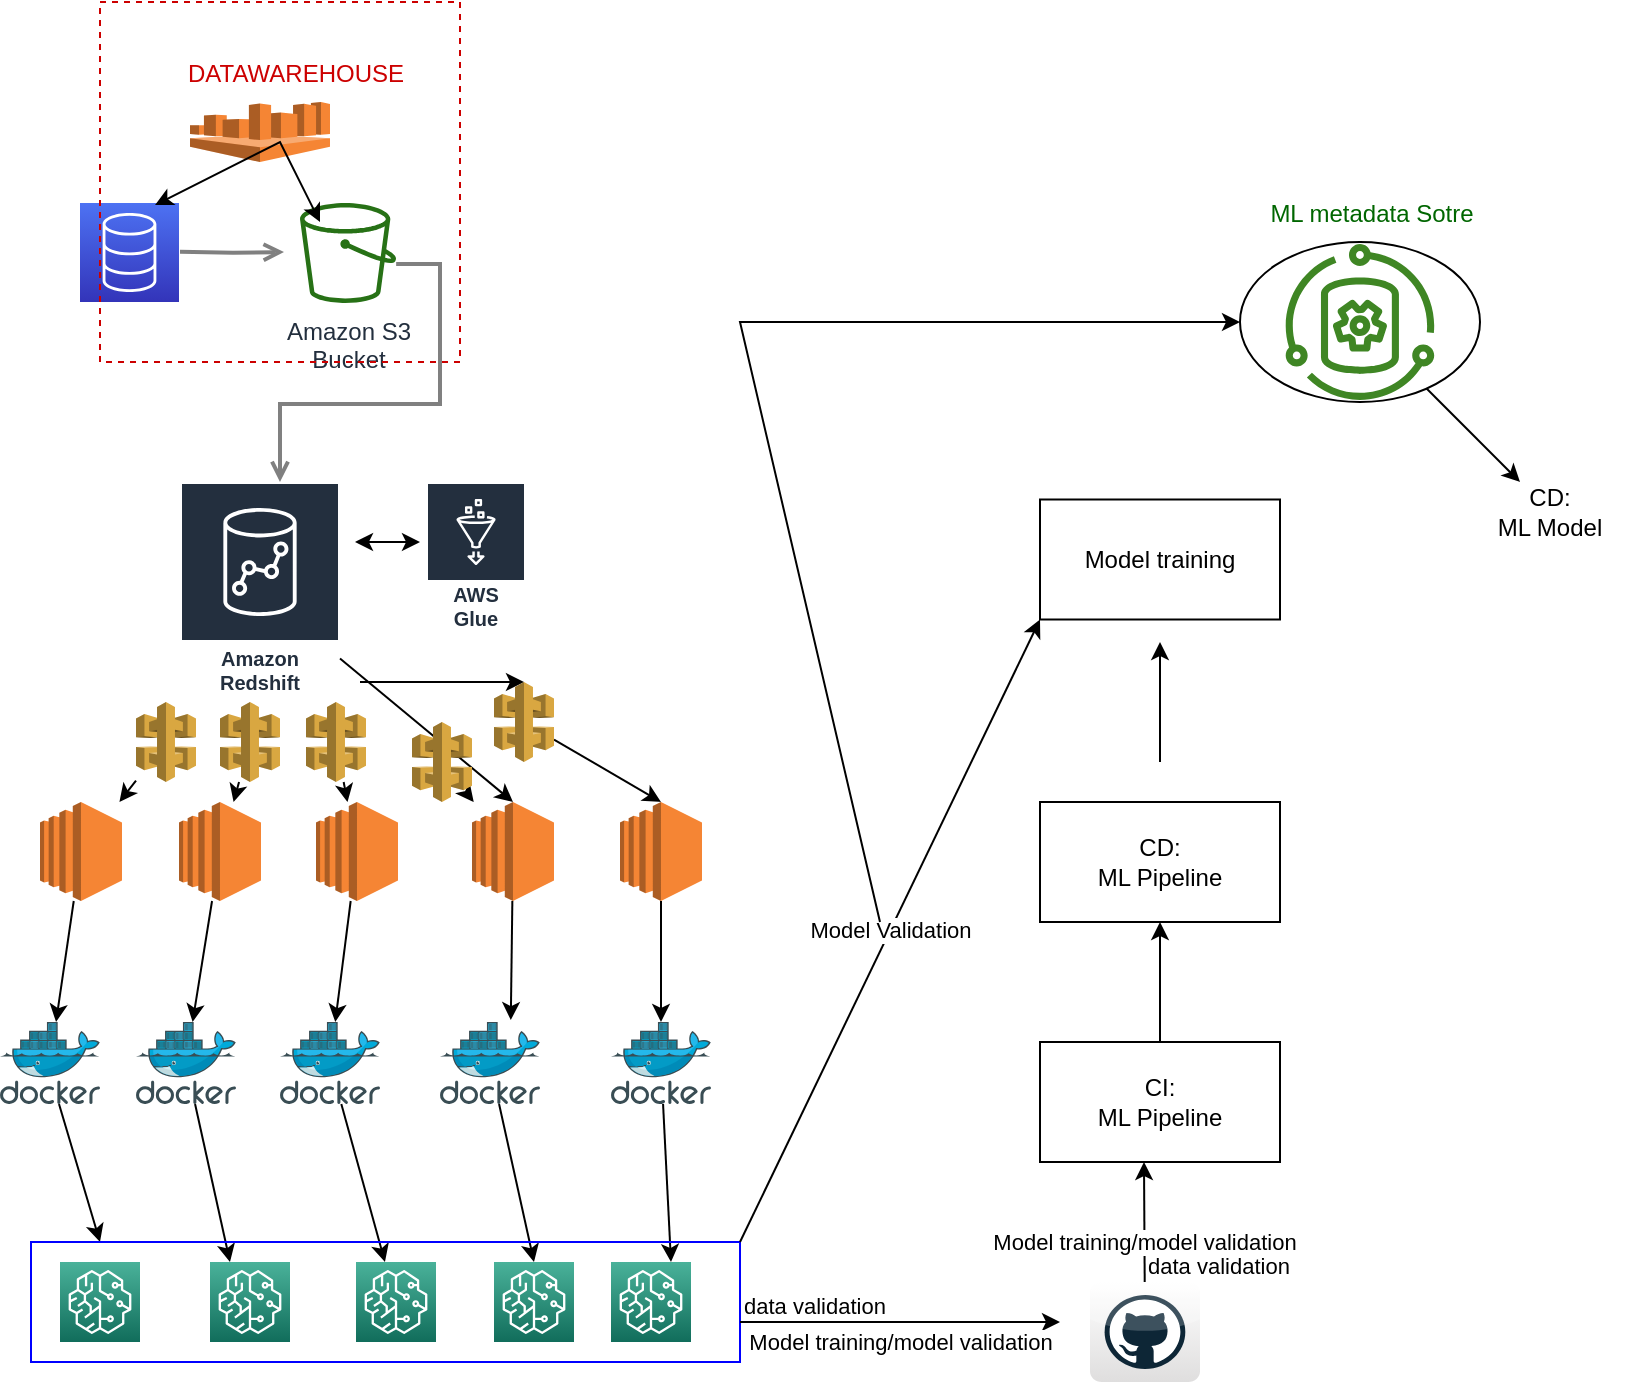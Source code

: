 <mxfile version="21.4.0" type="github">
  <diagram id="Ht1M8jgEwFfnCIfOTk4-" name="Page-1">
    <mxGraphModel dx="934" dy="2261" grid="1" gridSize="10" guides="1" tooltips="1" connect="1" arrows="1" fold="1" page="1" pageScale="1" pageWidth="1169" pageHeight="827" math="0" shadow="0">
      <root>
        <mxCell id="0" />
        <mxCell id="1" parent="0" />
        <mxCell id="rrqpF3fpNrmH_sACsyyU-1" value="" style="sketch=0;points=[[0,0,0],[0.25,0,0],[0.5,0,0],[0.75,0,0],[1,0,0],[0,1,0],[0.25,1,0],[0.5,1,0],[0.75,1,0],[1,1,0],[0,0.25,0],[0,0.5,0],[0,0.75,0],[1,0.25,0],[1,0.5,0],[1,0.75,0]];outlineConnect=0;fontColor=#232F3E;gradientColor=#4D72F3;gradientDirection=north;fillColor=#3334B9;strokeColor=#ffffff;dashed=0;verticalLabelPosition=bottom;verticalAlign=top;align=center;html=1;fontSize=12;fontStyle=0;aspect=fixed;shape=mxgraph.aws4.resourceIcon;resIcon=mxgraph.aws4.database;" vertex="1" parent="1">
          <mxGeometry x="80" y="-749.5" width="49.5" height="49.5" as="geometry" />
        </mxCell>
        <mxCell id="rrqpF3fpNrmH_sACsyyU-3" style="edgeStyle=orthogonalEdgeStyle;rounded=0;orthogonalLoop=1;jettySize=auto;html=1;startArrow=none;startFill=0;endArrow=open;endFill=0;strokeColor=#808080;strokeWidth=2;" edge="1" parent="1">
          <mxGeometry relative="1" as="geometry">
            <mxPoint x="130" y="-725.09" as="sourcePoint" />
            <mxPoint x="182" y="-725" as="targetPoint" />
          </mxGeometry>
        </mxCell>
        <mxCell id="UEzPUAAOIrF-is8g5C7q-177" value="Amazon S3&lt;br&gt;Bucket&lt;br&gt;" style="outlineConnect=0;fontColor=#232F3E;gradientColor=none;fillColor=#277116;strokeColor=none;dashed=0;verticalLabelPosition=bottom;verticalAlign=top;align=center;html=1;fontSize=12;fontStyle=0;aspect=fixed;pointerEvents=1;shape=mxgraph.aws4.bucket;labelBackgroundColor=#ffffff;" parent="1" vertex="1">
          <mxGeometry x="190" y="-749.5" width="48.08" height="50" as="geometry" />
        </mxCell>
        <mxCell id="rrqpF3fpNrmH_sACsyyU-12" value="" style="whiteSpace=wrap;html=1;aspect=fixed;dashed=1;fillColor=none;strokeColor=#CC0000;" vertex="1" parent="1">
          <mxGeometry x="90" y="-850" width="180" height="180" as="geometry" />
        </mxCell>
        <mxCell id="UEzPUAAOIrF-is8g5C7q-197" style="edgeStyle=orthogonalEdgeStyle;rounded=0;orthogonalLoop=1;jettySize=auto;html=1;startArrow=none;startFill=0;endArrow=open;endFill=0;strokeColor=#808080;strokeWidth=2;" parent="1" source="UEzPUAAOIrF-is8g5C7q-177" edge="1">
          <mxGeometry relative="1" as="geometry">
            <mxPoint x="280" y="-719.96" as="sourcePoint" />
            <mxPoint x="180" y="-610" as="targetPoint" />
            <Array as="points">
              <mxPoint x="260" y="-719" />
              <mxPoint x="260" y="-649" />
              <mxPoint x="180" y="-649" />
            </Array>
          </mxGeometry>
        </mxCell>
        <mxCell id="rrqpF3fpNrmH_sACsyyU-10" value="AWS Glue" style="sketch=0;outlineConnect=0;fontColor=#232F3E;gradientColor=none;strokeColor=#ffffff;fillColor=#232F3E;dashed=0;verticalLabelPosition=middle;verticalAlign=bottom;align=center;html=1;whiteSpace=wrap;fontSize=10;fontStyle=1;spacing=3;shape=mxgraph.aws4.productIcon;prIcon=mxgraph.aws4.glue;" vertex="1" parent="1">
          <mxGeometry x="253" y="-610" width="50" height="77.5" as="geometry" />
        </mxCell>
        <mxCell id="rrqpF3fpNrmH_sACsyyU-11" value="" style="endArrow=classic;startArrow=classic;html=1;rounded=0;" edge="1" parent="1">
          <mxGeometry width="50" height="50" relative="1" as="geometry">
            <mxPoint x="217.5" y="-580" as="sourcePoint" />
            <mxPoint x="250" y="-580" as="targetPoint" />
          </mxGeometry>
        </mxCell>
        <mxCell id="rrqpF3fpNrmH_sACsyyU-14" value="" style="outlineConnect=0;dashed=0;verticalLabelPosition=bottom;verticalAlign=top;align=center;html=1;shape=mxgraph.aws3.athena;fillColor=#F58534;gradientColor=none;" vertex="1" parent="1">
          <mxGeometry x="135" y="-800" width="70" height="30" as="geometry" />
        </mxCell>
        <mxCell id="rrqpF3fpNrmH_sACsyyU-17" value="" style="endArrow=classic;startArrow=classic;html=1;rounded=0;" edge="1" parent="1">
          <mxGeometry width="50" height="50" relative="1" as="geometry">
            <mxPoint x="117.5" y="-748.5" as="sourcePoint" />
            <mxPoint x="200" y="-740" as="targetPoint" />
            <Array as="points">
              <mxPoint x="180" y="-780" />
            </Array>
          </mxGeometry>
        </mxCell>
        <mxCell id="rrqpF3fpNrmH_sACsyyU-21" value="Amazon Redshift" style="sketch=0;outlineConnect=0;fontColor=#232F3E;gradientColor=none;strokeColor=#ffffff;fillColor=#232F3E;dashed=0;verticalLabelPosition=middle;verticalAlign=bottom;align=center;html=1;whiteSpace=wrap;fontSize=10;fontStyle=1;spacing=3;shape=mxgraph.aws4.productIcon;prIcon=mxgraph.aws4.redshift;" vertex="1" parent="1">
          <mxGeometry x="130" y="-610" width="80" height="110" as="geometry" />
        </mxCell>
        <mxCell id="rrqpF3fpNrmH_sACsyyU-22" value="DATAWAREHOUSE" style="text;strokeColor=none;align=center;fillColor=none;html=1;verticalAlign=middle;whiteSpace=wrap;rounded=0;fontColor=#CC0000;" vertex="1" parent="1">
          <mxGeometry x="158" y="-829" width="60" height="30" as="geometry" />
        </mxCell>
        <mxCell id="rrqpF3fpNrmH_sACsyyU-24" value="" style="outlineConnect=0;dashed=0;verticalLabelPosition=bottom;verticalAlign=top;align=center;html=1;shape=mxgraph.aws3.ec2;fillColor=#F58534;gradientColor=none;" vertex="1" parent="1">
          <mxGeometry x="198" y="-450" width="41" height="49.5" as="geometry" />
        </mxCell>
        <mxCell id="rrqpF3fpNrmH_sACsyyU-27" value="" style="outlineConnect=0;dashed=0;verticalLabelPosition=bottom;verticalAlign=top;align=center;html=1;shape=mxgraph.aws3.ec2;fillColor=#F58534;gradientColor=none;" vertex="1" parent="1">
          <mxGeometry x="129.5" y="-450" width="41" height="49.5" as="geometry" />
        </mxCell>
        <mxCell id="rrqpF3fpNrmH_sACsyyU-28" value="" style="outlineConnect=0;dashed=0;verticalLabelPosition=bottom;verticalAlign=top;align=center;html=1;shape=mxgraph.aws3.ec2;fillColor=#F58534;gradientColor=none;" vertex="1" parent="1">
          <mxGeometry x="60" y="-450" width="41" height="49.5" as="geometry" />
        </mxCell>
        <mxCell id="rrqpF3fpNrmH_sACsyyU-30" value="" style="outlineConnect=0;dashed=0;verticalLabelPosition=bottom;verticalAlign=top;align=center;html=1;shape=mxgraph.aws3.ec2;fillColor=#F58534;gradientColor=none;" vertex="1" parent="1">
          <mxGeometry x="276" y="-450" width="41" height="49.5" as="geometry" />
        </mxCell>
        <mxCell id="rrqpF3fpNrmH_sACsyyU-31" value="" style="outlineConnect=0;dashed=0;verticalLabelPosition=bottom;verticalAlign=top;align=center;html=1;shape=mxgraph.aws3.ec2;fillColor=#F58534;gradientColor=none;" vertex="1" parent="1">
          <mxGeometry x="350" y="-450" width="41" height="49.5" as="geometry" />
        </mxCell>
        <mxCell id="rrqpF3fpNrmH_sACsyyU-32" value="" style="endArrow=classic;html=1;rounded=0;" edge="1" parent="1" source="rrqpF3fpNrmH_sACsyyU-59" target="rrqpF3fpNrmH_sACsyyU-28">
          <mxGeometry width="50" height="50" relative="1" as="geometry">
            <mxPoint x="170" y="-490" as="sourcePoint" />
            <mxPoint x="200" y="-490" as="targetPoint" />
          </mxGeometry>
        </mxCell>
        <mxCell id="rrqpF3fpNrmH_sACsyyU-33" value="" style="endArrow=classic;html=1;rounded=0;entryX=0.5;entryY=0;entryDx=0;entryDy=0;entryPerimeter=0;" edge="1" parent="1" source="rrqpF3fpNrmH_sACsyyU-50" target="rrqpF3fpNrmH_sACsyyU-31">
          <mxGeometry width="50" height="50" relative="1" as="geometry">
            <mxPoint x="220" y="-510" as="sourcePoint" />
            <mxPoint x="111" y="-430" as="targetPoint" />
          </mxGeometry>
        </mxCell>
        <mxCell id="rrqpF3fpNrmH_sACsyyU-34" value="" style="endArrow=classic;html=1;rounded=0;" edge="1" parent="1" source="rrqpF3fpNrmH_sACsyyU-52" target="rrqpF3fpNrmH_sACsyyU-30">
          <mxGeometry width="50" height="50" relative="1" as="geometry">
            <mxPoint x="230" y="-500" as="sourcePoint" />
            <mxPoint x="380" y="-440" as="targetPoint" />
          </mxGeometry>
        </mxCell>
        <mxCell id="rrqpF3fpNrmH_sACsyyU-35" value="" style="endArrow=classic;html=1;rounded=0;" edge="1" parent="1" source="rrqpF3fpNrmH_sACsyyU-54" target="rrqpF3fpNrmH_sACsyyU-24">
          <mxGeometry width="50" height="50" relative="1" as="geometry">
            <mxPoint x="220" y="-504" as="sourcePoint" />
            <mxPoint x="286" y="-436" as="targetPoint" />
          </mxGeometry>
        </mxCell>
        <mxCell id="rrqpF3fpNrmH_sACsyyU-36" value="" style="endArrow=classic;html=1;rounded=0;" edge="1" parent="1" source="rrqpF3fpNrmH_sACsyyU-56" target="rrqpF3fpNrmH_sACsyyU-27">
          <mxGeometry width="50" height="50" relative="1" as="geometry">
            <mxPoint x="201" y="-490" as="sourcePoint" />
            <mxPoint x="219" y="-440" as="targetPoint" />
          </mxGeometry>
        </mxCell>
        <mxCell id="rrqpF3fpNrmH_sACsyyU-39" value="" style="image;sketch=0;aspect=fixed;html=1;points=[];align=center;fontSize=12;image=img/lib/mscae/Docker.svg;" vertex="1" parent="1">
          <mxGeometry x="40" y="-340" width="50" height="41" as="geometry" />
        </mxCell>
        <mxCell id="rrqpF3fpNrmH_sACsyyU-40" value="" style="image;sketch=0;aspect=fixed;html=1;points=[];align=center;fontSize=12;image=img/lib/mscae/Docker.svg;" vertex="1" parent="1">
          <mxGeometry x="180" y="-340" width="50" height="41" as="geometry" />
        </mxCell>
        <mxCell id="rrqpF3fpNrmH_sACsyyU-41" value="" style="image;sketch=0;aspect=fixed;html=1;points=[];align=center;fontSize=12;image=img/lib/mscae/Docker.svg;" vertex="1" parent="1">
          <mxGeometry x="260" y="-340" width="50" height="41" as="geometry" />
        </mxCell>
        <mxCell id="rrqpF3fpNrmH_sACsyyU-42" value="" style="image;sketch=0;aspect=fixed;html=1;points=[];align=center;fontSize=12;image=img/lib/mscae/Docker.svg;" vertex="1" parent="1">
          <mxGeometry x="345.5" y="-340" width="50" height="41" as="geometry" />
        </mxCell>
        <mxCell id="rrqpF3fpNrmH_sACsyyU-43" value="" style="image;sketch=0;aspect=fixed;html=1;points=[];align=center;fontSize=12;image=img/lib/mscae/Docker.svg;" vertex="1" parent="1">
          <mxGeometry x="108" y="-340" width="50" height="41" as="geometry" />
        </mxCell>
        <mxCell id="rrqpF3fpNrmH_sACsyyU-44" value="" style="endArrow=classic;html=1;rounded=0;" edge="1" parent="1" source="rrqpF3fpNrmH_sACsyyU-31" target="rrqpF3fpNrmH_sACsyyU-42">
          <mxGeometry width="50" height="50" relative="1" as="geometry">
            <mxPoint x="440" y="-410" as="sourcePoint" />
            <mxPoint x="440" y="-320" as="targetPoint" />
          </mxGeometry>
        </mxCell>
        <mxCell id="rrqpF3fpNrmH_sACsyyU-46" value="" style="endArrow=classic;html=1;rounded=0;entryX=0.708;entryY=-0.024;entryDx=0;entryDy=0;entryPerimeter=0;" edge="1" parent="1" source="rrqpF3fpNrmH_sACsyyU-30" target="rrqpF3fpNrmH_sACsyyU-41">
          <mxGeometry width="50" height="50" relative="1" as="geometry">
            <mxPoint x="380" y="-390" as="sourcePoint" />
            <mxPoint x="381" y="-330" as="targetPoint" />
          </mxGeometry>
        </mxCell>
        <mxCell id="rrqpF3fpNrmH_sACsyyU-47" value="" style="endArrow=classic;html=1;rounded=0;" edge="1" parent="1" source="rrqpF3fpNrmH_sACsyyU-24" target="rrqpF3fpNrmH_sACsyyU-40">
          <mxGeometry width="50" height="50" relative="1" as="geometry">
            <mxPoint x="390" y="-380" as="sourcePoint" />
            <mxPoint x="391" y="-320" as="targetPoint" />
          </mxGeometry>
        </mxCell>
        <mxCell id="rrqpF3fpNrmH_sACsyyU-48" value="" style="endArrow=classic;html=1;rounded=0;" edge="1" parent="1" source="rrqpF3fpNrmH_sACsyyU-27" target="rrqpF3fpNrmH_sACsyyU-43">
          <mxGeometry width="50" height="50" relative="1" as="geometry">
            <mxPoint x="400" y="-370" as="sourcePoint" />
            <mxPoint x="401" y="-310" as="targetPoint" />
          </mxGeometry>
        </mxCell>
        <mxCell id="rrqpF3fpNrmH_sACsyyU-49" value="" style="endArrow=classic;html=1;rounded=0;" edge="1" parent="1" source="rrqpF3fpNrmH_sACsyyU-28" target="rrqpF3fpNrmH_sACsyyU-39">
          <mxGeometry width="50" height="50" relative="1" as="geometry">
            <mxPoint x="410" y="-360" as="sourcePoint" />
            <mxPoint x="411" y="-300" as="targetPoint" />
          </mxGeometry>
        </mxCell>
        <mxCell id="rrqpF3fpNrmH_sACsyyU-51" value="" style="endArrow=classic;html=1;rounded=0;entryX=0.5;entryY=0;entryDx=0;entryDy=0;entryPerimeter=0;" edge="1" parent="1" target="rrqpF3fpNrmH_sACsyyU-50">
          <mxGeometry width="50" height="50" relative="1" as="geometry">
            <mxPoint x="220" y="-510" as="sourcePoint" />
            <mxPoint x="370" y="-450" as="targetPoint" />
            <Array as="points">
              <mxPoint x="270" y="-510" />
            </Array>
          </mxGeometry>
        </mxCell>
        <mxCell id="rrqpF3fpNrmH_sACsyyU-50" value="" style="outlineConnect=0;dashed=0;verticalLabelPosition=bottom;verticalAlign=top;align=center;html=1;shape=mxgraph.aws3.api_gateway;fillColor=#D9A741;gradientColor=none;" vertex="1" parent="1">
          <mxGeometry x="287" y="-510" width="30" height="40" as="geometry" />
        </mxCell>
        <mxCell id="rrqpF3fpNrmH_sACsyyU-53" value="" style="endArrow=classic;html=1;rounded=0;entryX=0.5;entryY=0;entryDx=0;entryDy=0;entryPerimeter=0;" edge="1" parent="1" source="rrqpF3fpNrmH_sACsyyU-21" target="rrqpF3fpNrmH_sACsyyU-30">
          <mxGeometry width="50" height="50" relative="1" as="geometry">
            <mxPoint x="210" y="-514" as="sourcePoint" />
            <mxPoint x="276" y="-446" as="targetPoint" />
          </mxGeometry>
        </mxCell>
        <mxCell id="rrqpF3fpNrmH_sACsyyU-52" value="" style="outlineConnect=0;dashed=0;verticalLabelPosition=bottom;verticalAlign=top;align=center;html=1;shape=mxgraph.aws3.api_gateway;fillColor=#D9A741;gradientColor=none;" vertex="1" parent="1">
          <mxGeometry x="246" y="-490" width="30" height="40" as="geometry" />
        </mxCell>
        <mxCell id="rrqpF3fpNrmH_sACsyyU-55" value="" style="endArrow=classic;html=1;rounded=0;" edge="1" parent="1" source="rrqpF3fpNrmH_sACsyyU-21" target="rrqpF3fpNrmH_sACsyyU-54">
          <mxGeometry width="50" height="50" relative="1" as="geometry">
            <mxPoint x="191" y="-500" as="sourcePoint" />
            <mxPoint x="209" y="-450" as="targetPoint" />
          </mxGeometry>
        </mxCell>
        <mxCell id="rrqpF3fpNrmH_sACsyyU-54" value="" style="outlineConnect=0;dashed=0;verticalLabelPosition=bottom;verticalAlign=top;align=center;html=1;shape=mxgraph.aws3.api_gateway;fillColor=#D9A741;gradientColor=none;" vertex="1" parent="1">
          <mxGeometry x="193" y="-500" width="30" height="40" as="geometry" />
        </mxCell>
        <mxCell id="rrqpF3fpNrmH_sACsyyU-57" value="" style="endArrow=classic;html=1;rounded=0;" edge="1" parent="1" source="rrqpF3fpNrmH_sACsyyU-21" target="rrqpF3fpNrmH_sACsyyU-56">
          <mxGeometry width="50" height="50" relative="1" as="geometry">
            <mxPoint x="162" y="-500" as="sourcePoint" />
            <mxPoint x="154" y="-450" as="targetPoint" />
          </mxGeometry>
        </mxCell>
        <mxCell id="rrqpF3fpNrmH_sACsyyU-56" value="" style="outlineConnect=0;dashed=0;verticalLabelPosition=bottom;verticalAlign=top;align=center;html=1;shape=mxgraph.aws3.api_gateway;fillColor=#D9A741;gradientColor=none;" vertex="1" parent="1">
          <mxGeometry x="150" y="-500" width="30" height="40" as="geometry" />
        </mxCell>
        <mxCell id="rrqpF3fpNrmH_sACsyyU-60" value="" style="endArrow=classic;html=1;rounded=0;" edge="1" parent="1" source="rrqpF3fpNrmH_sACsyyU-21" target="rrqpF3fpNrmH_sACsyyU-59">
          <mxGeometry width="50" height="50" relative="1" as="geometry">
            <mxPoint x="132" y="-500" as="sourcePoint" />
            <mxPoint x="98" y="-450" as="targetPoint" />
          </mxGeometry>
        </mxCell>
        <mxCell id="rrqpF3fpNrmH_sACsyyU-59" value="" style="outlineConnect=0;dashed=0;verticalLabelPosition=bottom;verticalAlign=top;align=center;html=1;shape=mxgraph.aws3.api_gateway;fillColor=#D9A741;gradientColor=none;" vertex="1" parent="1">
          <mxGeometry x="108" y="-500" width="30" height="40" as="geometry" />
        </mxCell>
        <mxCell id="rrqpF3fpNrmH_sACsyyU-61" value="" style="endArrow=classic;html=1;rounded=0;" edge="1" parent="1">
          <mxGeometry width="50" height="50" relative="1" as="geometry">
            <mxPoint x="69.5" y="-299" as="sourcePoint" />
            <mxPoint x="90" y="-230" as="targetPoint" />
          </mxGeometry>
        </mxCell>
        <mxCell id="rrqpF3fpNrmH_sACsyyU-62" value="" style="sketch=0;points=[[0,0,0],[0.25,0,0],[0.5,0,0],[0.75,0,0],[1,0,0],[0,1,0],[0.25,1,0],[0.5,1,0],[0.75,1,0],[1,1,0],[0,0.25,0],[0,0.5,0],[0,0.75,0],[1,0.25,0],[1,0.5,0],[1,0.75,0]];outlineConnect=0;fontColor=#232F3E;gradientColor=#4AB29A;gradientDirection=north;fillColor=#116D5B;strokeColor=#ffffff;dashed=0;verticalLabelPosition=bottom;verticalAlign=top;align=center;html=1;fontSize=12;fontStyle=0;aspect=fixed;shape=mxgraph.aws4.resourceIcon;resIcon=mxgraph.aws4.sagemaker;" vertex="1" parent="1">
          <mxGeometry x="70" y="-220" width="40" height="40" as="geometry" />
        </mxCell>
        <mxCell id="rrqpF3fpNrmH_sACsyyU-63" value="" style="sketch=0;points=[[0,0,0],[0.25,0,0],[0.5,0,0],[0.75,0,0],[1,0,0],[0,1,0],[0.25,1,0],[0.5,1,0],[0.75,1,0],[1,1,0],[0,0.25,0],[0,0.5,0],[0,0.75,0],[1,0.25,0],[1,0.5,0],[1,0.75,0]];outlineConnect=0;fontColor=#232F3E;gradientColor=#4AB29A;gradientDirection=north;fillColor=#116D5B;strokeColor=#ffffff;dashed=0;verticalLabelPosition=bottom;verticalAlign=top;align=center;html=1;fontSize=12;fontStyle=0;aspect=fixed;shape=mxgraph.aws4.resourceIcon;resIcon=mxgraph.aws4.sagemaker;" vertex="1" parent="1">
          <mxGeometry x="145" y="-220" width="40" height="40" as="geometry" />
        </mxCell>
        <mxCell id="rrqpF3fpNrmH_sACsyyU-64" value="" style="sketch=0;points=[[0,0,0],[0.25,0,0],[0.5,0,0],[0.75,0,0],[1,0,0],[0,1,0],[0.25,1,0],[0.5,1,0],[0.75,1,0],[1,1,0],[0,0.25,0],[0,0.5,0],[0,0.75,0],[1,0.25,0],[1,0.5,0],[1,0.75,0]];outlineConnect=0;fontColor=#232F3E;gradientColor=#4AB29A;gradientDirection=north;fillColor=#116D5B;strokeColor=#ffffff;dashed=0;verticalLabelPosition=bottom;verticalAlign=top;align=center;html=1;fontSize=12;fontStyle=0;aspect=fixed;shape=mxgraph.aws4.resourceIcon;resIcon=mxgraph.aws4.sagemaker;" vertex="1" parent="1">
          <mxGeometry x="218" y="-220" width="40" height="40" as="geometry" />
        </mxCell>
        <mxCell id="rrqpF3fpNrmH_sACsyyU-65" value="" style="sketch=0;points=[[0,0,0],[0.25,0,0],[0.5,0,0],[0.75,0,0],[1,0,0],[0,1,0],[0.25,1,0],[0.5,1,0],[0.75,1,0],[1,1,0],[0,0.25,0],[0,0.5,0],[0,0.75,0],[1,0.25,0],[1,0.5,0],[1,0.75,0]];outlineConnect=0;fontColor=#232F3E;gradientColor=#4AB29A;gradientDirection=north;fillColor=#116D5B;strokeColor=#ffffff;dashed=0;verticalLabelPosition=bottom;verticalAlign=top;align=center;html=1;fontSize=12;fontStyle=0;aspect=fixed;shape=mxgraph.aws4.resourceIcon;resIcon=mxgraph.aws4.sagemaker;" vertex="1" parent="1">
          <mxGeometry x="287" y="-220" width="40" height="40" as="geometry" />
        </mxCell>
        <mxCell id="rrqpF3fpNrmH_sACsyyU-66" value="" style="sketch=0;points=[[0,0,0],[0.25,0,0],[0.5,0,0],[0.75,0,0],[1,0,0],[0,1,0],[0.25,1,0],[0.5,1,0],[0.75,1,0],[1,1,0],[0,0.25,0],[0,0.5,0],[0,0.75,0],[1,0.25,0],[1,0.5,0],[1,0.75,0]];outlineConnect=0;fontColor=#232F3E;gradientColor=#4AB29A;gradientDirection=north;fillColor=#116D5B;strokeColor=#ffffff;dashed=0;verticalLabelPosition=bottom;verticalAlign=top;align=center;html=1;fontSize=12;fontStyle=0;aspect=fixed;shape=mxgraph.aws4.resourceIcon;resIcon=mxgraph.aws4.sagemaker;" vertex="1" parent="1">
          <mxGeometry x="345.5" y="-220" width="40" height="40" as="geometry" />
        </mxCell>
        <mxCell id="rrqpF3fpNrmH_sACsyyU-68" value="" style="endArrow=classic;html=1;rounded=0;entryX=0.25;entryY=0;entryDx=0;entryDy=0;entryPerimeter=0;" edge="1" parent="1" source="rrqpF3fpNrmH_sACsyyU-43" target="rrqpF3fpNrmH_sACsyyU-63">
          <mxGeometry width="50" height="50" relative="1" as="geometry">
            <mxPoint x="79.5" y="-289" as="sourcePoint" />
            <mxPoint x="100" y="-220" as="targetPoint" />
          </mxGeometry>
        </mxCell>
        <mxCell id="rrqpF3fpNrmH_sACsyyU-69" value="" style="endArrow=classic;html=1;rounded=0;" edge="1" parent="1" source="rrqpF3fpNrmH_sACsyyU-40" target="rrqpF3fpNrmH_sACsyyU-64">
          <mxGeometry width="50" height="50" relative="1" as="geometry">
            <mxPoint x="89.5" y="-279" as="sourcePoint" />
            <mxPoint x="110" y="-210" as="targetPoint" />
          </mxGeometry>
        </mxCell>
        <mxCell id="rrqpF3fpNrmH_sACsyyU-70" value="" style="endArrow=classic;html=1;rounded=0;entryX=0.5;entryY=0;entryDx=0;entryDy=0;entryPerimeter=0;" edge="1" parent="1" source="rrqpF3fpNrmH_sACsyyU-41" target="rrqpF3fpNrmH_sACsyyU-65">
          <mxGeometry width="50" height="50" relative="1" as="geometry">
            <mxPoint x="99.5" y="-269" as="sourcePoint" />
            <mxPoint x="120" y="-200" as="targetPoint" />
          </mxGeometry>
        </mxCell>
        <mxCell id="rrqpF3fpNrmH_sACsyyU-72" value="" style="endArrow=classic;html=1;rounded=0;entryX=0.75;entryY=0;entryDx=0;entryDy=0;entryPerimeter=0;" edge="1" parent="1" source="rrqpF3fpNrmH_sACsyyU-42" target="rrqpF3fpNrmH_sACsyyU-66">
          <mxGeometry width="50" height="50" relative="1" as="geometry">
            <mxPoint x="109.5" y="-259" as="sourcePoint" />
            <mxPoint x="130" y="-190" as="targetPoint" />
          </mxGeometry>
        </mxCell>
        <mxCell id="rrqpF3fpNrmH_sACsyyU-75" value="" style="rounded=0;whiteSpace=wrap;html=1;fillColor=none;strokeColor=#0000FF;" vertex="1" parent="1">
          <mxGeometry x="55.5" y="-230" width="354.5" height="60" as="geometry" />
        </mxCell>
        <mxCell id="rrqpF3fpNrmH_sACsyyU-77" value="" style="endArrow=classic;html=1;rounded=0;" edge="1" parent="1">
          <mxGeometry relative="1" as="geometry">
            <mxPoint x="410" y="-190" as="sourcePoint" />
            <mxPoint x="570" y="-190" as="targetPoint" />
          </mxGeometry>
        </mxCell>
        <mxCell id="rrqpF3fpNrmH_sACsyyU-78" value="Model training/model validation" style="edgeLabel;resizable=0;html=1;align=center;verticalAlign=middle;" connectable="0" vertex="1" parent="rrqpF3fpNrmH_sACsyyU-77">
          <mxGeometry relative="1" as="geometry">
            <mxPoint y="10" as="offset" />
          </mxGeometry>
        </mxCell>
        <mxCell id="rrqpF3fpNrmH_sACsyyU-79" value="data validation" style="edgeLabel;resizable=0;html=1;align=left;verticalAlign=bottom;" connectable="0" vertex="1" parent="rrqpF3fpNrmH_sACsyyU-77">
          <mxGeometry x="-1" relative="1" as="geometry" />
        </mxCell>
        <mxCell id="rrqpF3fpNrmH_sACsyyU-80" value="" style="dashed=0;outlineConnect=0;html=1;align=center;labelPosition=center;verticalLabelPosition=bottom;verticalAlign=top;shape=mxgraph.webicons.github;gradientColor=#DFDEDE" vertex="1" parent="1">
          <mxGeometry x="585" y="-210" width="55" height="50" as="geometry" />
        </mxCell>
        <mxCell id="rrqpF3fpNrmH_sACsyyU-81" value="" style="endArrow=classic;html=1;rounded=0;" edge="1" parent="1" source="rrqpF3fpNrmH_sACsyyU-80">
          <mxGeometry relative="1" as="geometry">
            <mxPoint x="420" y="-180" as="sourcePoint" />
            <mxPoint x="612" y="-270" as="targetPoint" />
          </mxGeometry>
        </mxCell>
        <mxCell id="rrqpF3fpNrmH_sACsyyU-82" value="Model training/model validation" style="edgeLabel;resizable=0;html=1;align=center;verticalAlign=middle;" connectable="0" vertex="1" parent="rrqpF3fpNrmH_sACsyyU-81">
          <mxGeometry relative="1" as="geometry">
            <mxPoint y="10" as="offset" />
          </mxGeometry>
        </mxCell>
        <mxCell id="rrqpF3fpNrmH_sACsyyU-83" value="data validation" style="edgeLabel;resizable=0;html=1;align=left;verticalAlign=bottom;" connectable="0" vertex="1" parent="rrqpF3fpNrmH_sACsyyU-81">
          <mxGeometry x="-1" relative="1" as="geometry" />
        </mxCell>
        <mxCell id="rrqpF3fpNrmH_sACsyyU-84" value="" style="rounded=0;whiteSpace=wrap;html=1;" vertex="1" parent="1">
          <mxGeometry x="560" y="-330" width="120" height="60" as="geometry" />
        </mxCell>
        <mxCell id="rrqpF3fpNrmH_sACsyyU-85" value="CI:&lt;br&gt;ML Pipeline" style="text;strokeColor=none;align=center;fillColor=none;html=1;verticalAlign=middle;whiteSpace=wrap;rounded=0;" vertex="1" parent="1">
          <mxGeometry x="575" y="-315" width="90" height="30" as="geometry" />
        </mxCell>
        <mxCell id="rrqpF3fpNrmH_sACsyyU-92" value="" style="rounded=0;whiteSpace=wrap;html=1;" vertex="1" parent="1">
          <mxGeometry x="560" y="-450" width="120" height="60" as="geometry" />
        </mxCell>
        <mxCell id="rrqpF3fpNrmH_sACsyyU-93" value="CD:&lt;br&gt;ML Pipeline" style="text;strokeColor=none;align=center;fillColor=none;html=1;verticalAlign=middle;whiteSpace=wrap;rounded=0;" vertex="1" parent="1">
          <mxGeometry x="575" y="-435" width="90" height="30" as="geometry" />
        </mxCell>
        <mxCell id="rrqpF3fpNrmH_sACsyyU-97" value="" style="endArrow=classic;html=1;rounded=0;entryX=0.5;entryY=1;entryDx=0;entryDy=0;" edge="1" parent="1" target="rrqpF3fpNrmH_sACsyyU-92">
          <mxGeometry relative="1" as="geometry">
            <mxPoint x="620" y="-330" as="sourcePoint" />
            <mxPoint x="622" y="-260" as="targetPoint" />
          </mxGeometry>
        </mxCell>
        <mxCell id="rrqpF3fpNrmH_sACsyyU-100" value="" style="endArrow=classic;html=1;rounded=0;" edge="1" parent="1">
          <mxGeometry relative="1" as="geometry">
            <mxPoint x="620" y="-470" as="sourcePoint" />
            <mxPoint x="620" y="-530" as="targetPoint" />
          </mxGeometry>
        </mxCell>
        <mxCell id="rrqpF3fpNrmH_sACsyyU-101" value="Model training" style="text;strokeColor=none;align=center;fillColor=none;html=1;verticalAlign=middle;whiteSpace=wrap;rounded=0;" vertex="1" parent="1">
          <mxGeometry x="575" y="-586.25" width="90" height="30" as="geometry" />
        </mxCell>
        <mxCell id="rrqpF3fpNrmH_sACsyyU-104" value="" style="rounded=0;whiteSpace=wrap;html=1;fillColor=none;" vertex="1" parent="1">
          <mxGeometry x="560" y="-601.25" width="120" height="60" as="geometry" />
        </mxCell>
        <mxCell id="rrqpF3fpNrmH_sACsyyU-107" value="" style="endArrow=classic;html=1;rounded=0;entryX=0;entryY=1;entryDx=0;entryDy=0;exitX=1;exitY=0;exitDx=0;exitDy=0;" edge="1" parent="1" source="rrqpF3fpNrmH_sACsyyU-75" target="rrqpF3fpNrmH_sACsyyU-104">
          <mxGeometry relative="1" as="geometry">
            <mxPoint x="420" y="-430" as="sourcePoint" />
            <mxPoint x="520" y="-430" as="targetPoint" />
          </mxGeometry>
        </mxCell>
        <mxCell id="rrqpF3fpNrmH_sACsyyU-108" value="Model Validation" style="edgeLabel;resizable=0;html=1;align=center;verticalAlign=middle;" connectable="0" vertex="1" parent="rrqpF3fpNrmH_sACsyyU-107">
          <mxGeometry relative="1" as="geometry" />
        </mxCell>
        <mxCell id="rrqpF3fpNrmH_sACsyyU-109" value="" style="endArrow=classic;html=1;rounded=0;" edge="1" parent="1" target="rrqpF3fpNrmH_sACsyyU-110">
          <mxGeometry width="50" height="50" relative="1" as="geometry">
            <mxPoint x="480" y="-390" as="sourcePoint" />
            <mxPoint x="720" y="-690" as="targetPoint" />
            <Array as="points">
              <mxPoint x="410" y="-690" />
            </Array>
          </mxGeometry>
        </mxCell>
        <mxCell id="rrqpF3fpNrmH_sACsyyU-110" value="" style="ellipse;whiteSpace=wrap;html=1;" vertex="1" parent="1">
          <mxGeometry x="660.0" y="-730" width="120" height="80" as="geometry" />
        </mxCell>
        <mxCell id="rrqpF3fpNrmH_sACsyyU-112" value="" style="sketch=0;outlineConnect=0;fontColor=#232F3E;gradientColor=none;fillColor=#3F8624;strokeColor=none;dashed=0;verticalLabelPosition=bottom;verticalAlign=top;align=center;html=1;fontSize=12;fontStyle=0;aspect=fixed;pointerEvents=1;shape=mxgraph.aws4.elastic_block_store_amazon_data_lifecycle_manager;" vertex="1" parent="1">
          <mxGeometry x="682" y="-729" width="76" height="78" as="geometry" />
        </mxCell>
        <mxCell id="rrqpF3fpNrmH_sACsyyU-113" value="&lt;font color=&quot;#006600&quot;&gt;ML metadata Sotre&lt;/font&gt;" style="text;strokeColor=none;align=center;fillColor=none;html=1;verticalAlign=middle;whiteSpace=wrap;rounded=0;fontColor=#CC0000;" vertex="1" parent="1">
          <mxGeometry x="665" y="-759" width="122" height="30" as="geometry" />
        </mxCell>
        <mxCell id="rrqpF3fpNrmH_sACsyyU-114" value="CD:&lt;br&gt;ML Model" style="text;strokeColor=none;align=center;fillColor=none;html=1;verticalAlign=middle;whiteSpace=wrap;rounded=0;" vertex="1" parent="1">
          <mxGeometry x="770" y="-610" width="90" height="30" as="geometry" />
        </mxCell>
        <mxCell id="rrqpF3fpNrmH_sACsyyU-115" value="" style="endArrow=classic;html=1;rounded=0;" edge="1" parent="1" source="rrqpF3fpNrmH_sACsyyU-110" target="rrqpF3fpNrmH_sACsyyU-114">
          <mxGeometry relative="1" as="geometry">
            <mxPoint x="780" y="-640" as="sourcePoint" />
            <mxPoint x="630" y="-520" as="targetPoint" />
          </mxGeometry>
        </mxCell>
      </root>
    </mxGraphModel>
  </diagram>
</mxfile>

